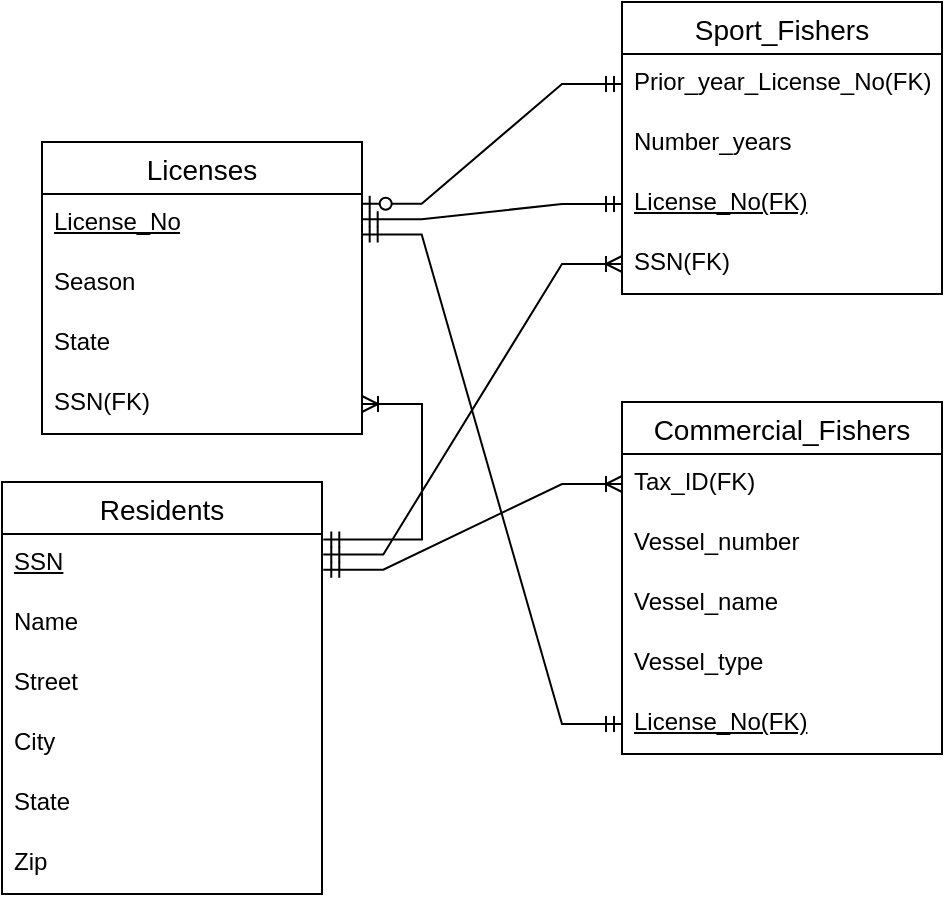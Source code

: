 <mxfile version="24.7.16">
  <diagram name="페이지-1" id="rK1tdjysPAr_Y2TKpE3c">
    <mxGraphModel dx="872" dy="462" grid="1" gridSize="10" guides="1" tooltips="1" connect="1" arrows="1" fold="1" page="1" pageScale="1" pageWidth="827" pageHeight="1169" math="0" shadow="0">
      <root>
        <mxCell id="0" />
        <mxCell id="1" parent="0" />
        <mxCell id="nwgFIAwb6D6mSzODj8zX-1" value="Licenses" style="swimlane;fontStyle=0;childLayout=stackLayout;horizontal=1;startSize=26;horizontalStack=0;resizeParent=1;resizeParentMax=0;resizeLast=0;collapsible=1;marginBottom=0;align=center;fontSize=14;" vertex="1" parent="1">
          <mxGeometry x="199" y="170" width="160" height="146" as="geometry" />
        </mxCell>
        <mxCell id="nwgFIAwb6D6mSzODj8zX-2" value="&lt;u&gt;License_No&lt;/u&gt;" style="text;strokeColor=none;fillColor=none;spacingLeft=4;spacingRight=4;overflow=hidden;rotatable=0;points=[[0,0.5],[1,0.5]];portConstraint=eastwest;fontSize=12;whiteSpace=wrap;html=1;" vertex="1" parent="nwgFIAwb6D6mSzODj8zX-1">
          <mxGeometry y="26" width="160" height="30" as="geometry" />
        </mxCell>
        <mxCell id="nwgFIAwb6D6mSzODj8zX-3" value="Season" style="text;strokeColor=none;fillColor=none;spacingLeft=4;spacingRight=4;overflow=hidden;rotatable=0;points=[[0,0.5],[1,0.5]];portConstraint=eastwest;fontSize=12;whiteSpace=wrap;html=1;" vertex="1" parent="nwgFIAwb6D6mSzODj8zX-1">
          <mxGeometry y="56" width="160" height="30" as="geometry" />
        </mxCell>
        <mxCell id="nwgFIAwb6D6mSzODj8zX-4" value="State" style="text;strokeColor=none;fillColor=none;spacingLeft=4;spacingRight=4;overflow=hidden;rotatable=0;points=[[0,0.5],[1,0.5]];portConstraint=eastwest;fontSize=12;whiteSpace=wrap;html=1;" vertex="1" parent="nwgFIAwb6D6mSzODj8zX-1">
          <mxGeometry y="86" width="160" height="30" as="geometry" />
        </mxCell>
        <mxCell id="nwgFIAwb6D6mSzODj8zX-14" value="&lt;div&gt;SSN(FK)&lt;/div&gt;" style="text;strokeColor=none;fillColor=none;spacingLeft=4;spacingRight=4;overflow=hidden;rotatable=0;points=[[0,0.5],[1,0.5]];portConstraint=eastwest;fontSize=12;whiteSpace=wrap;html=1;" vertex="1" parent="nwgFIAwb6D6mSzODj8zX-1">
          <mxGeometry y="116" width="160" height="30" as="geometry" />
        </mxCell>
        <mxCell id="nwgFIAwb6D6mSzODj8zX-5" value="Residents" style="swimlane;fontStyle=0;childLayout=stackLayout;horizontal=1;startSize=26;horizontalStack=0;resizeParent=1;resizeParentMax=0;resizeLast=0;collapsible=1;marginBottom=0;align=center;fontSize=14;" vertex="1" parent="1">
          <mxGeometry x="179" y="340" width="160" height="206" as="geometry" />
        </mxCell>
        <mxCell id="nwgFIAwb6D6mSzODj8zX-6" value="&lt;u&gt;SSN&lt;/u&gt;" style="text;strokeColor=none;fillColor=none;spacingLeft=4;spacingRight=4;overflow=hidden;rotatable=0;points=[[0,0.5],[1,0.5]];portConstraint=eastwest;fontSize=12;whiteSpace=wrap;html=1;" vertex="1" parent="nwgFIAwb6D6mSzODj8zX-5">
          <mxGeometry y="26" width="160" height="30" as="geometry" />
        </mxCell>
        <mxCell id="nwgFIAwb6D6mSzODj8zX-7" value="Name" style="text;strokeColor=none;fillColor=none;spacingLeft=4;spacingRight=4;overflow=hidden;rotatable=0;points=[[0,0.5],[1,0.5]];portConstraint=eastwest;fontSize=12;whiteSpace=wrap;html=1;" vertex="1" parent="nwgFIAwb6D6mSzODj8zX-5">
          <mxGeometry y="56" width="160" height="30" as="geometry" />
        </mxCell>
        <mxCell id="nwgFIAwb6D6mSzODj8zX-8" value="Street" style="text;strokeColor=none;fillColor=none;spacingLeft=4;spacingRight=4;overflow=hidden;rotatable=0;points=[[0,0.5],[1,0.5]];portConstraint=eastwest;fontSize=12;whiteSpace=wrap;html=1;" vertex="1" parent="nwgFIAwb6D6mSzODj8zX-5">
          <mxGeometry y="86" width="160" height="30" as="geometry" />
        </mxCell>
        <mxCell id="nwgFIAwb6D6mSzODj8zX-10" value="City" style="text;strokeColor=none;fillColor=none;spacingLeft=4;spacingRight=4;overflow=hidden;rotatable=0;points=[[0,0.5],[1,0.5]];portConstraint=eastwest;fontSize=12;whiteSpace=wrap;html=1;" vertex="1" parent="nwgFIAwb6D6mSzODj8zX-5">
          <mxGeometry y="116" width="160" height="30" as="geometry" />
        </mxCell>
        <mxCell id="nwgFIAwb6D6mSzODj8zX-12" value="State" style="text;strokeColor=none;fillColor=none;spacingLeft=4;spacingRight=4;overflow=hidden;rotatable=0;points=[[0,0.5],[1,0.5]];portConstraint=eastwest;fontSize=12;whiteSpace=wrap;html=1;" vertex="1" parent="nwgFIAwb6D6mSzODj8zX-5">
          <mxGeometry y="146" width="160" height="30" as="geometry" />
        </mxCell>
        <mxCell id="nwgFIAwb6D6mSzODj8zX-11" value="Zip" style="text;strokeColor=none;fillColor=none;spacingLeft=4;spacingRight=4;overflow=hidden;rotatable=0;points=[[0,0.5],[1,0.5]];portConstraint=eastwest;fontSize=12;whiteSpace=wrap;html=1;" vertex="1" parent="nwgFIAwb6D6mSzODj8zX-5">
          <mxGeometry y="176" width="160" height="30" as="geometry" />
        </mxCell>
        <mxCell id="nwgFIAwb6D6mSzODj8zX-15" value="Sport_Fishers" style="swimlane;fontStyle=0;childLayout=stackLayout;horizontal=1;startSize=26;horizontalStack=0;resizeParent=1;resizeParentMax=0;resizeLast=0;collapsible=1;marginBottom=0;align=center;fontSize=14;" vertex="1" parent="1">
          <mxGeometry x="489" y="100" width="160" height="146" as="geometry" />
        </mxCell>
        <mxCell id="nwgFIAwb6D6mSzODj8zX-18" value="Prior_year_License_No(FK)" style="text;strokeColor=none;fillColor=none;spacingLeft=4;spacingRight=4;overflow=hidden;rotatable=0;points=[[0,0.5],[1,0.5]];portConstraint=eastwest;fontSize=12;whiteSpace=wrap;html=1;" vertex="1" parent="nwgFIAwb6D6mSzODj8zX-15">
          <mxGeometry y="26" width="160" height="30" as="geometry" />
        </mxCell>
        <mxCell id="nwgFIAwb6D6mSzODj8zX-17" value="Number_years" style="text;strokeColor=none;fillColor=none;spacingLeft=4;spacingRight=4;overflow=hidden;rotatable=0;points=[[0,0.5],[1,0.5]];portConstraint=eastwest;fontSize=12;whiteSpace=wrap;html=1;" vertex="1" parent="nwgFIAwb6D6mSzODj8zX-15">
          <mxGeometry y="56" width="160" height="30" as="geometry" />
        </mxCell>
        <mxCell id="nwgFIAwb6D6mSzODj8zX-16" value="&lt;u&gt;License_No(FK)&lt;/u&gt;" style="text;strokeColor=none;fillColor=none;spacingLeft=4;spacingRight=4;overflow=hidden;rotatable=0;points=[[0,0.5],[1,0.5]];portConstraint=eastwest;fontSize=12;whiteSpace=wrap;html=1;" vertex="1" parent="nwgFIAwb6D6mSzODj8zX-15">
          <mxGeometry y="86" width="160" height="30" as="geometry" />
        </mxCell>
        <mxCell id="nwgFIAwb6D6mSzODj8zX-33" value="SSN(FK)" style="text;strokeColor=none;fillColor=none;spacingLeft=4;spacingRight=4;overflow=hidden;rotatable=0;points=[[0,0.5],[1,0.5]];portConstraint=eastwest;fontSize=12;whiteSpace=wrap;html=1;" vertex="1" parent="nwgFIAwb6D6mSzODj8zX-15">
          <mxGeometry y="116" width="160" height="30" as="geometry" />
        </mxCell>
        <mxCell id="nwgFIAwb6D6mSzODj8zX-22" value="Commercial_Fishers" style="swimlane;fontStyle=0;childLayout=stackLayout;horizontal=1;startSize=26;horizontalStack=0;resizeParent=1;resizeParentMax=0;resizeLast=0;collapsible=1;marginBottom=0;align=center;fontSize=14;" vertex="1" parent="1">
          <mxGeometry x="489" y="300" width="160" height="176" as="geometry" />
        </mxCell>
        <mxCell id="nwgFIAwb6D6mSzODj8zX-28" value="Tax_ID(FK)" style="text;strokeColor=none;fillColor=none;spacingLeft=4;spacingRight=4;overflow=hidden;rotatable=0;points=[[0,0.5],[1,0.5]];portConstraint=eastwest;fontSize=12;whiteSpace=wrap;html=1;" vertex="1" parent="nwgFIAwb6D6mSzODj8zX-22">
          <mxGeometry y="26" width="160" height="30" as="geometry" />
        </mxCell>
        <mxCell id="nwgFIAwb6D6mSzODj8zX-25" value="Vessel_number" style="text;strokeColor=none;fillColor=none;spacingLeft=4;spacingRight=4;overflow=hidden;rotatable=0;points=[[0,0.5],[1,0.5]];portConstraint=eastwest;fontSize=12;whiteSpace=wrap;html=1;" vertex="1" parent="nwgFIAwb6D6mSzODj8zX-22">
          <mxGeometry y="56" width="160" height="30" as="geometry" />
        </mxCell>
        <mxCell id="nwgFIAwb6D6mSzODj8zX-27" value="Vessel_name" style="text;strokeColor=none;fillColor=none;spacingLeft=4;spacingRight=4;overflow=hidden;rotatable=0;points=[[0,0.5],[1,0.5]];portConstraint=eastwest;fontSize=12;whiteSpace=wrap;html=1;" vertex="1" parent="nwgFIAwb6D6mSzODj8zX-22">
          <mxGeometry y="86" width="160" height="30" as="geometry" />
        </mxCell>
        <mxCell id="nwgFIAwb6D6mSzODj8zX-29" value="Vessel_type" style="text;strokeColor=none;fillColor=none;spacingLeft=4;spacingRight=4;overflow=hidden;rotatable=0;points=[[0,0.5],[1,0.5]];portConstraint=eastwest;fontSize=12;whiteSpace=wrap;html=1;" vertex="1" parent="nwgFIAwb6D6mSzODj8zX-22">
          <mxGeometry y="116" width="160" height="30" as="geometry" />
        </mxCell>
        <mxCell id="nwgFIAwb6D6mSzODj8zX-24" value="&lt;u&gt;License_No(FK)&lt;/u&gt;" style="text;strokeColor=none;fillColor=none;spacingLeft=4;spacingRight=4;overflow=hidden;rotatable=0;points=[[0,0.5],[1,0.5]];portConstraint=eastwest;fontSize=12;whiteSpace=wrap;html=1;" vertex="1" parent="nwgFIAwb6D6mSzODj8zX-22">
          <mxGeometry y="146" width="160" height="30" as="geometry" />
        </mxCell>
        <mxCell id="nwgFIAwb6D6mSzODj8zX-31" value="" style="edgeStyle=entityRelationEdgeStyle;fontSize=12;html=1;endArrow=ERoneToMany;startArrow=ERmandOne;rounded=0;exitX=1.004;exitY=0.09;exitDx=0;exitDy=0;exitPerimeter=0;" edge="1" parent="1" source="nwgFIAwb6D6mSzODj8zX-6" target="nwgFIAwb6D6mSzODj8zX-14">
          <mxGeometry width="100" height="100" relative="1" as="geometry">
            <mxPoint x="259" y="436" as="sourcePoint" />
            <mxPoint x="359" y="336" as="targetPoint" />
          </mxGeometry>
        </mxCell>
        <mxCell id="nwgFIAwb6D6mSzODj8zX-32" value="" style="edgeStyle=entityRelationEdgeStyle;fontSize=12;html=1;endArrow=ERzeroToOne;startArrow=ERmandOne;rounded=0;entryX=0.999;entryY=0.163;entryDx=0;entryDy=0;entryPerimeter=0;" edge="1" parent="1" source="nwgFIAwb6D6mSzODj8zX-18" target="nwgFIAwb6D6mSzODj8zX-2">
          <mxGeometry width="100" height="100" relative="1" as="geometry">
            <mxPoint x="299" y="150" as="sourcePoint" />
            <mxPoint x="419" y="190" as="targetPoint" />
            <Array as="points">
              <mxPoint x="139" y="-30" />
            </Array>
          </mxGeometry>
        </mxCell>
        <mxCell id="nwgFIAwb6D6mSzODj8zX-34" value="" style="edgeStyle=entityRelationEdgeStyle;fontSize=12;html=1;endArrow=ERmandOne;startArrow=ERmandOne;rounded=0;exitX=0.999;exitY=0.675;exitDx=0;exitDy=0;exitPerimeter=0;" edge="1" parent="1" source="nwgFIAwb6D6mSzODj8zX-2" target="nwgFIAwb6D6mSzODj8zX-24">
          <mxGeometry width="100" height="100" relative="1" as="geometry">
            <mxPoint x="469" y="320" as="sourcePoint" />
            <mxPoint x="569" y="220" as="targetPoint" />
          </mxGeometry>
        </mxCell>
        <mxCell id="nwgFIAwb6D6mSzODj8zX-35" value="&lt;span style=&quot;color: rgba(0, 0, 0, 0); font-family: monospace; font-size: 0px; text-align: start; background-color: rgb(251, 251, 251);&quot;&gt;%3CmxGraphModel%3E%3Croot%3E%3CmxCell%20id%3D%220%22%2F%3E%3CmxCell%20id%3D%221%22%20parent%3D%220%22%2F%3E%3CmxCell%20id%3D%222%22%20value%3D%22%22%20style%3D%22edgeStyle%3DentityRelationEdgeStyle%3BfontSize%3D12%3Bhtml%3D1%3BendArrow%3DERoneToMany%3BstartArrow%3DERmandOne%3Brounded%3D0%3B%22%20edge%3D%221%22%20parent%3D%221%22%3E%3CmxGeometry%20width%3D%22100%22%20height%3D%22100%22%20relative%3D%221%22%20as%3D%22geometry%22%3E%3CmxPoint%20x%3D%22230%22%20y%3D%22381%22%20as%3D%22sourcePoint%22%2F%3E%3CmxPoint%20x%3D%22240%22%20y%3D%22301%22%20as%3D%22targetPoint%22%2F%3E%3C%2FmxGeometry%3E%3C%2FmxCell%3E%3C%2Froot%3E%3C%2FmxGraphModel%3E&lt;/span&gt;&lt;span style=&quot;color: rgba(0, 0, 0, 0); font-family: monospace; font-size: 0px; text-align: start; background-color: rgb(251, 251, 251);&quot;&gt;%3CmxGraphModel%3E%3Croot%3E%3CmxCell%20id%3D%220%22%2F%3E%3CmxCell%20id%3D%221%22%20parent%3D%220%22%2F%3E%3CmxCell%20id%3D%222%22%20value%3D%22%22%20style%3D%22edgeStyle%3DentityRelationEdgeStyle%3BfontSize%3D12%3Bhtml%3D1%3BendArrow%3DERoneToMany%3BstartArrow%3DERmandOne%3Brounded%3D0%3B%22%20edge%3D%221%22%20parent%3D%221%22%3E%3CmxGeometry%20width%3D%22100%22%20height%3D%22100%22%20relative%3D%221%22%20as%3D%22geometry%22%3E%3CmxPoint%20x%3D%22230%22%20y%3D%22381%22%20as%3D%22sourcePoint%22%2F%3E%3CmxPoint%20x%3D%22240%22%20y%3D%22301%22%20as%3D%22targetPoint%22%2F%3E%3C%2FmxGeometry%3E%3C%2FmxCell%3E%3C%2Froot%3E%3C%2FmxGraphModel%3E&lt;/span&gt;" style="edgeStyle=entityRelationEdgeStyle;fontSize=12;html=1;endArrow=ERoneToMany;startArrow=ERmandOne;rounded=0;entryX=0;entryY=0.5;entryDx=0;entryDy=0;exitX=1.004;exitY=0.34;exitDx=0;exitDy=0;exitPerimeter=0;" edge="1" parent="1" source="nwgFIAwb6D6mSzODj8zX-6" target="nwgFIAwb6D6mSzODj8zX-33">
          <mxGeometry width="100" height="100" relative="1" as="geometry">
            <mxPoint x="359" y="391" as="sourcePoint" />
            <mxPoint x="369" y="311" as="targetPoint" />
          </mxGeometry>
        </mxCell>
        <mxCell id="nwgFIAwb6D6mSzODj8zX-36" value="&lt;span style=&quot;color: rgba(0, 0, 0, 0); font-family: monospace; font-size: 0px; text-align: start; background-color: rgb(251, 251, 251);&quot;&gt;%3CmxGraphModel%3E%3Croot%3E%3CmxCell%20id%3D%220%22%2F%3E%3CmxCell%20id%3D%221%22%20parent%3D%220%22%2F%3E%3CmxCell%20id%3D%222%22%20value%3D%22%22%20style%3D%22edgeStyle%3DentityRelationEdgeStyle%3BfontSize%3D12%3Bhtml%3D1%3BendArrow%3DERoneToMany%3BstartArrow%3DERmandOne%3Brounded%3D0%3B%22%20edge%3D%221%22%20parent%3D%221%22%3E%3CmxGeometry%20width%3D%22100%22%20height%3D%22100%22%20relative%3D%221%22%20as%3D%22geometry%22%3E%3CmxPoint%20x%3D%22230%22%20y%3D%22381%22%20as%3D%22sourcePoint%22%2F%3E%3CmxPoint%20x%3D%22240%22%20y%3D%22301%22%20as%3D%22targetPoint%22%2F%3E%3C%2FmxGeometry%3E%3C%2FmxCell%3E%3C%2Froot%3E%3C%2FmxGraphModel%3E&lt;/span&gt;&lt;span style=&quot;color: rgba(0, 0, 0, 0); font-family: monospace; font-size: 0px; text-align: start; background-color: rgb(251, 251, 251);&quot;&gt;%3CmxGraphModel%3E%3Croot%3E%3CmxCell%20id%3D%220%22%2F%3E%3CmxCell%20id%3D%221%22%20parent%3D%220%22%2F%3E%3CmxCell%20id%3D%222%22%20value%3D%22%22%20style%3D%22edgeStyle%3DentityRelationEdgeStyle%3BfontSize%3D12%3Bhtml%3D1%3BendArrow%3DERoneToMany%3BstartArrow%3DERmandOne%3Brounded%3D0%3B%22%20edge%3D%221%22%20parent%3D%221%22%3E%3CmxGeometry%20width%3D%22100%22%20height%3D%22100%22%20relative%3D%221%22%20as%3D%22geometry%22%3E%3CmxPoint%20x%3D%22230%22%20y%3D%22381%22%20as%3D%22sourcePoint%22%2F%3E%3CmxPoint%20x%3D%22240%22%20y%3D%22301%22%20as%3D%22targetPoint%22%2F%3E%3C%2FmxGeometry%3E%3C%2FmxCell%3E%3C%2Froot%3E%3C%2FmxGraphModel%3E&lt;/span&gt;" style="edgeStyle=entityRelationEdgeStyle;fontSize=12;html=1;endArrow=ERoneToMany;startArrow=ERmandOne;rounded=0;exitX=1.004;exitY=0.595;exitDx=0;exitDy=0;exitPerimeter=0;" edge="1" parent="1" source="nwgFIAwb6D6mSzODj8zX-6" target="nwgFIAwb6D6mSzODj8zX-28">
          <mxGeometry width="100" height="100" relative="1" as="geometry">
            <mxPoint x="350" y="386" as="sourcePoint" />
            <mxPoint x="539" y="340" as="targetPoint" />
          </mxGeometry>
        </mxCell>
        <mxCell id="nwgFIAwb6D6mSzODj8zX-37" value="" style="edgeStyle=entityRelationEdgeStyle;fontSize=12;html=1;endArrow=ERmandOne;startArrow=ERmandOne;rounded=0;exitX=0.999;exitY=0.421;exitDx=0;exitDy=0;exitPerimeter=0;" edge="1" parent="1" source="nwgFIAwb6D6mSzODj8zX-2" target="nwgFIAwb6D6mSzODj8zX-16">
          <mxGeometry width="100" height="100" relative="1" as="geometry">
            <mxPoint x="399" y="200" as="sourcePoint" />
            <mxPoint x="459" y="200" as="targetPoint" />
          </mxGeometry>
        </mxCell>
      </root>
    </mxGraphModel>
  </diagram>
</mxfile>
